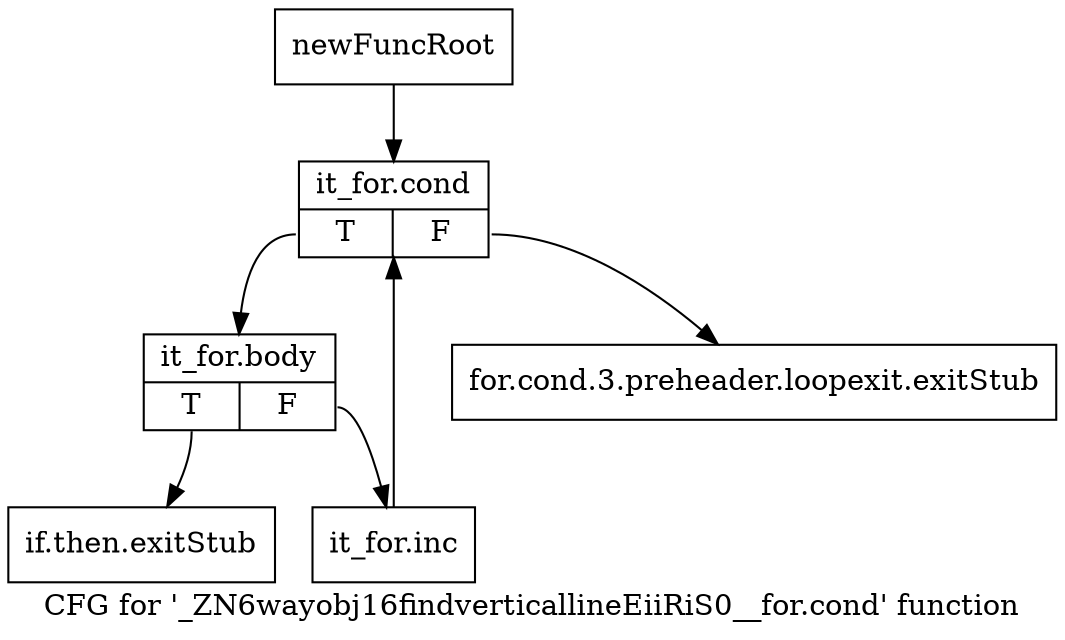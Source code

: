 digraph "CFG for '_ZN6wayobj16findverticallineEiiRiS0__for.cond' function" {
	label="CFG for '_ZN6wayobj16findverticallineEiiRiS0__for.cond' function";

	Node0x243f370 [shape=record,label="{newFuncRoot}"];
	Node0x243f370 -> Node0x243f460;
	Node0x243f3c0 [shape=record,label="{for.cond.3.preheader.loopexit.exitStub}"];
	Node0x243f410 [shape=record,label="{if.then.exitStub}"];
	Node0x243f460 [shape=record,label="{it_for.cond|{<s0>T|<s1>F}}"];
	Node0x243f460:s0 -> Node0x243f4b0;
	Node0x243f460:s1 -> Node0x243f3c0;
	Node0x243f4b0 [shape=record,label="{it_for.body|{<s0>T|<s1>F}}"];
	Node0x243f4b0:s0 -> Node0x243f410;
	Node0x243f4b0:s1 -> Node0x243f500;
	Node0x243f500 [shape=record,label="{it_for.inc}"];
	Node0x243f500 -> Node0x243f460;
}
